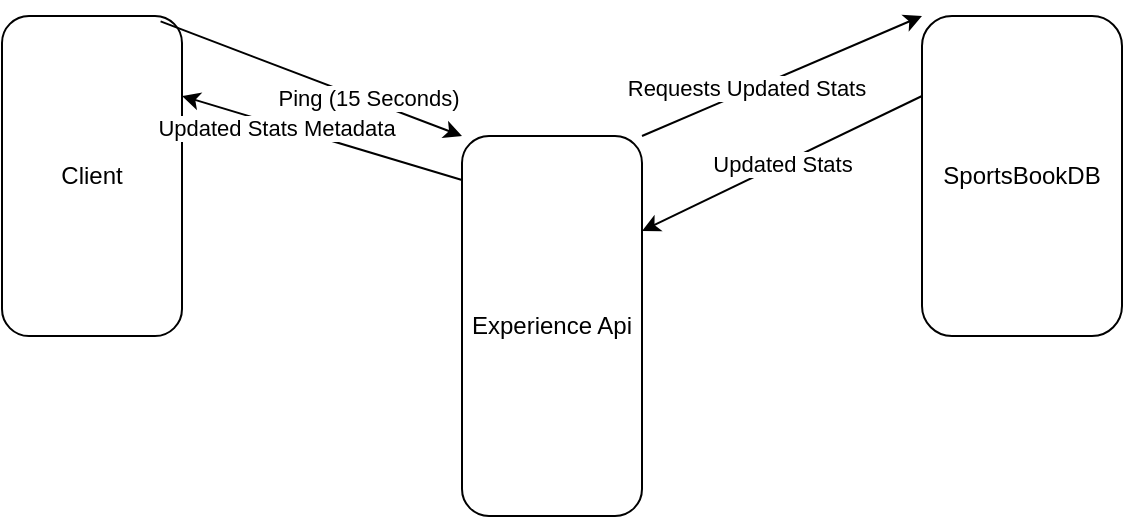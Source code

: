 <mxfile version="26.2.14">
  <diagram id="C5RBs43oDa-KdzZeNtuy" name="Page-1">
    <mxGraphModel dx="786" dy="417" grid="1" gridSize="10" guides="1" tooltips="1" connect="1" arrows="1" fold="1" page="1" pageScale="1" pageWidth="827" pageHeight="1169" math="0" shadow="0">
      <root>
        <mxCell id="WIyWlLk6GJQsqaUBKTNV-0" />
        <mxCell id="WIyWlLk6GJQsqaUBKTNV-1" parent="WIyWlLk6GJQsqaUBKTNV-0" />
        <mxCell id="xWOdek4E9iGM4PBhATyQ-0" value="Client" style="rounded=1;whiteSpace=wrap;html=1;" vertex="1" parent="WIyWlLk6GJQsqaUBKTNV-1">
          <mxGeometry x="210" y="40" width="90" height="160" as="geometry" />
        </mxCell>
        <mxCell id="xWOdek4E9iGM4PBhATyQ-1" value="SportsBookDB" style="rounded=1;whiteSpace=wrap;html=1;" vertex="1" parent="WIyWlLk6GJQsqaUBKTNV-1">
          <mxGeometry x="670" y="40" width="100" height="160" as="geometry" />
        </mxCell>
        <mxCell id="xWOdek4E9iGM4PBhATyQ-2" value="Experience Api" style="rounded=1;whiteSpace=wrap;html=1;" vertex="1" parent="WIyWlLk6GJQsqaUBKTNV-1">
          <mxGeometry x="440" y="100" width="90" height="190" as="geometry" />
        </mxCell>
        <mxCell id="xWOdek4E9iGM4PBhATyQ-6" value="" style="endArrow=classic;html=1;rounded=0;exitX=0.881;exitY=0.017;exitDx=0;exitDy=0;exitPerimeter=0;entryX=0;entryY=0;entryDx=0;entryDy=0;" edge="1" parent="WIyWlLk6GJQsqaUBKTNV-1" source="xWOdek4E9iGM4PBhATyQ-0" target="xWOdek4E9iGM4PBhATyQ-2">
          <mxGeometry width="50" height="50" relative="1" as="geometry">
            <mxPoint x="350" y="90" as="sourcePoint" />
            <mxPoint x="400" y="40" as="targetPoint" />
          </mxGeometry>
        </mxCell>
        <mxCell id="xWOdek4E9iGM4PBhATyQ-7" value="Ping (15 Seconds)" style="edgeLabel;html=1;align=center;verticalAlign=middle;resizable=0;points=[];" vertex="1" connectable="0" parent="xWOdek4E9iGM4PBhATyQ-6">
          <mxGeometry x="0.362" y="1" relative="1" as="geometry">
            <mxPoint as="offset" />
          </mxGeometry>
        </mxCell>
        <mxCell id="xWOdek4E9iGM4PBhATyQ-8" value="" style="endArrow=classic;html=1;rounded=0;entryX=0;entryY=0;entryDx=0;entryDy=0;exitX=1;exitY=0;exitDx=0;exitDy=0;" edge="1" parent="WIyWlLk6GJQsqaUBKTNV-1" source="xWOdek4E9iGM4PBhATyQ-2" target="xWOdek4E9iGM4PBhATyQ-1">
          <mxGeometry width="50" height="50" relative="1" as="geometry">
            <mxPoint x="540" y="90" as="sourcePoint" />
            <mxPoint x="590" y="40" as="targetPoint" />
          </mxGeometry>
        </mxCell>
        <mxCell id="xWOdek4E9iGM4PBhATyQ-9" value="Requests Updated Stats" style="edgeLabel;html=1;align=center;verticalAlign=middle;resizable=0;points=[];" vertex="1" connectable="0" parent="xWOdek4E9iGM4PBhATyQ-8">
          <mxGeometry x="-0.258" y="2" relative="1" as="geometry">
            <mxPoint x="1" as="offset" />
          </mxGeometry>
        </mxCell>
        <mxCell id="xWOdek4E9iGM4PBhATyQ-11" value="" style="endArrow=classic;html=1;rounded=0;exitX=0;exitY=0.25;exitDx=0;exitDy=0;entryX=1;entryY=0.25;entryDx=0;entryDy=0;" edge="1" parent="WIyWlLk6GJQsqaUBKTNV-1" source="xWOdek4E9iGM4PBhATyQ-1" target="xWOdek4E9iGM4PBhATyQ-2">
          <mxGeometry width="50" height="50" relative="1" as="geometry">
            <mxPoint x="580" y="160" as="sourcePoint" />
            <mxPoint x="630" y="110" as="targetPoint" />
          </mxGeometry>
        </mxCell>
        <mxCell id="xWOdek4E9iGM4PBhATyQ-12" value="Updated Stats" style="edgeLabel;html=1;align=center;verticalAlign=middle;resizable=0;points=[];" vertex="1" connectable="0" parent="xWOdek4E9iGM4PBhATyQ-11">
          <mxGeometry x="0.009" relative="1" as="geometry">
            <mxPoint as="offset" />
          </mxGeometry>
        </mxCell>
        <mxCell id="xWOdek4E9iGM4PBhATyQ-13" value="" style="endArrow=classic;html=1;rounded=0;exitX=0;exitY=0.116;exitDx=0;exitDy=0;exitPerimeter=0;entryX=1;entryY=0.25;entryDx=0;entryDy=0;" edge="1" parent="WIyWlLk6GJQsqaUBKTNV-1" source="xWOdek4E9iGM4PBhATyQ-2" target="xWOdek4E9iGM4PBhATyQ-0">
          <mxGeometry width="50" height="50" relative="1" as="geometry">
            <mxPoint x="350" y="160" as="sourcePoint" />
            <mxPoint x="400" y="110" as="targetPoint" />
          </mxGeometry>
        </mxCell>
        <mxCell id="xWOdek4E9iGM4PBhATyQ-14" value="Updated Stats Metadata" style="edgeLabel;html=1;align=center;verticalAlign=middle;resizable=0;points=[];" vertex="1" connectable="0" parent="xWOdek4E9iGM4PBhATyQ-13">
          <mxGeometry x="0.317" y="2" relative="1" as="geometry">
            <mxPoint as="offset" />
          </mxGeometry>
        </mxCell>
      </root>
    </mxGraphModel>
  </diagram>
</mxfile>
